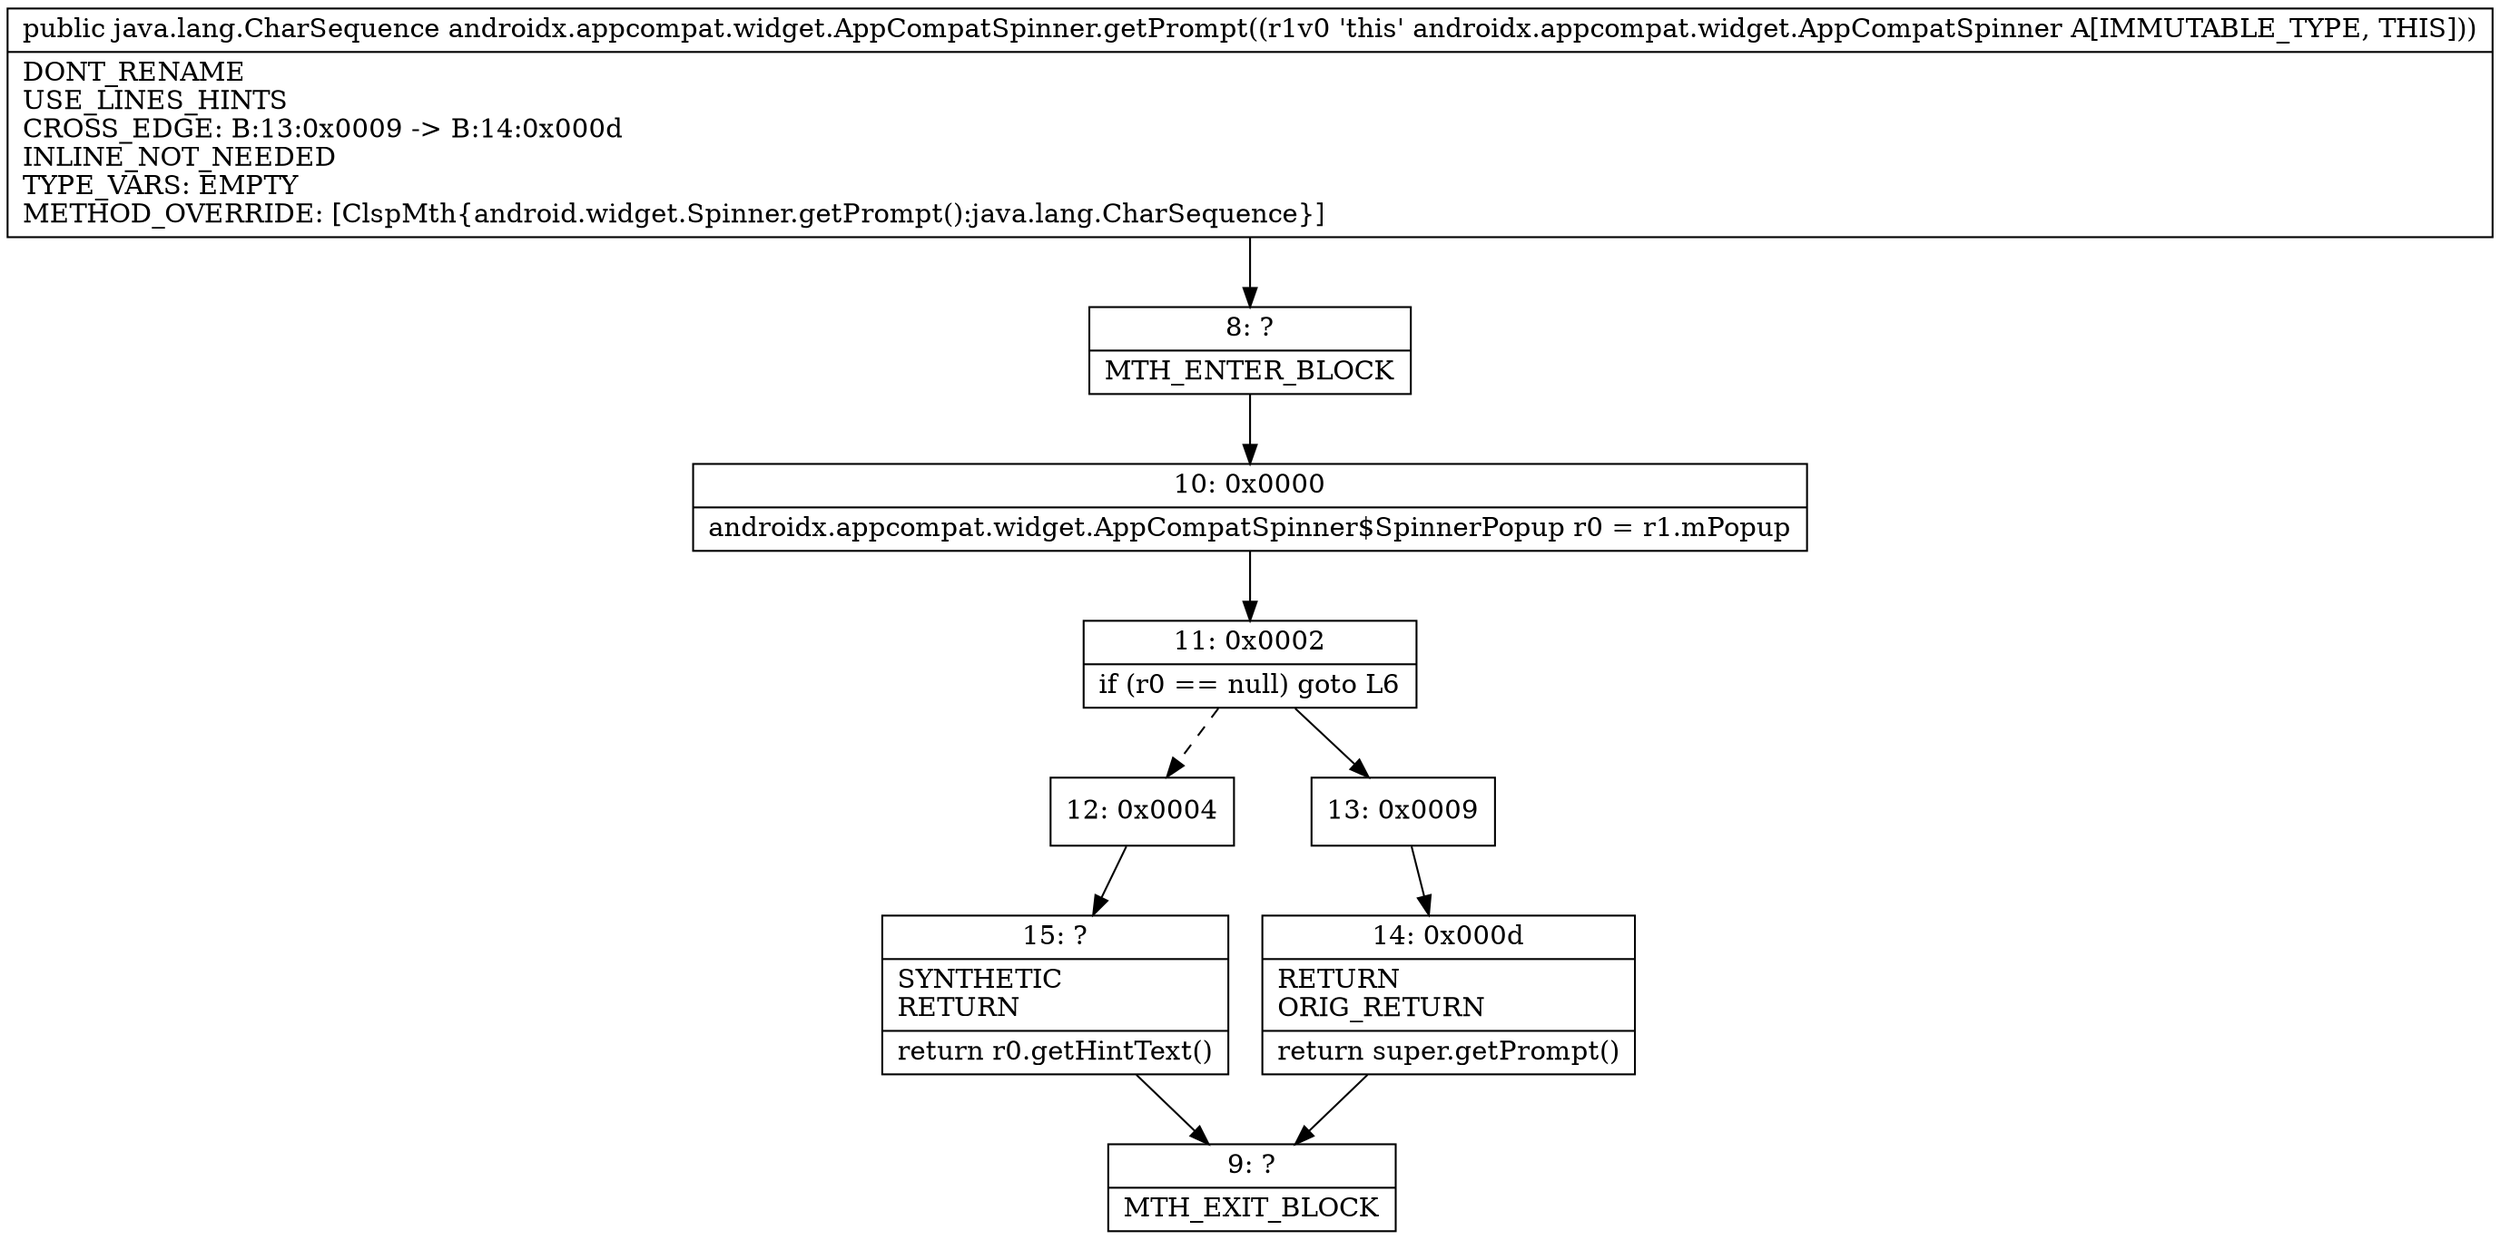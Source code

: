 digraph "CFG forandroidx.appcompat.widget.AppCompatSpinner.getPrompt()Ljava\/lang\/CharSequence;" {
Node_8 [shape=record,label="{8\:\ ?|MTH_ENTER_BLOCK\l}"];
Node_10 [shape=record,label="{10\:\ 0x0000|androidx.appcompat.widget.AppCompatSpinner$SpinnerPopup r0 = r1.mPopup\l}"];
Node_11 [shape=record,label="{11\:\ 0x0002|if (r0 == null) goto L6\l}"];
Node_12 [shape=record,label="{12\:\ 0x0004}"];
Node_15 [shape=record,label="{15\:\ ?|SYNTHETIC\lRETURN\l|return r0.getHintText()\l}"];
Node_9 [shape=record,label="{9\:\ ?|MTH_EXIT_BLOCK\l}"];
Node_13 [shape=record,label="{13\:\ 0x0009}"];
Node_14 [shape=record,label="{14\:\ 0x000d|RETURN\lORIG_RETURN\l|return super.getPrompt()\l}"];
MethodNode[shape=record,label="{public java.lang.CharSequence androidx.appcompat.widget.AppCompatSpinner.getPrompt((r1v0 'this' androidx.appcompat.widget.AppCompatSpinner A[IMMUTABLE_TYPE, THIS]))  | DONT_RENAME\lUSE_LINES_HINTS\lCROSS_EDGE: B:13:0x0009 \-\> B:14:0x000d\lINLINE_NOT_NEEDED\lTYPE_VARS: EMPTY\lMETHOD_OVERRIDE: [ClspMth\{android.widget.Spinner.getPrompt():java.lang.CharSequence\}]\l}"];
MethodNode -> Node_8;Node_8 -> Node_10;
Node_10 -> Node_11;
Node_11 -> Node_12[style=dashed];
Node_11 -> Node_13;
Node_12 -> Node_15;
Node_15 -> Node_9;
Node_13 -> Node_14;
Node_14 -> Node_9;
}

